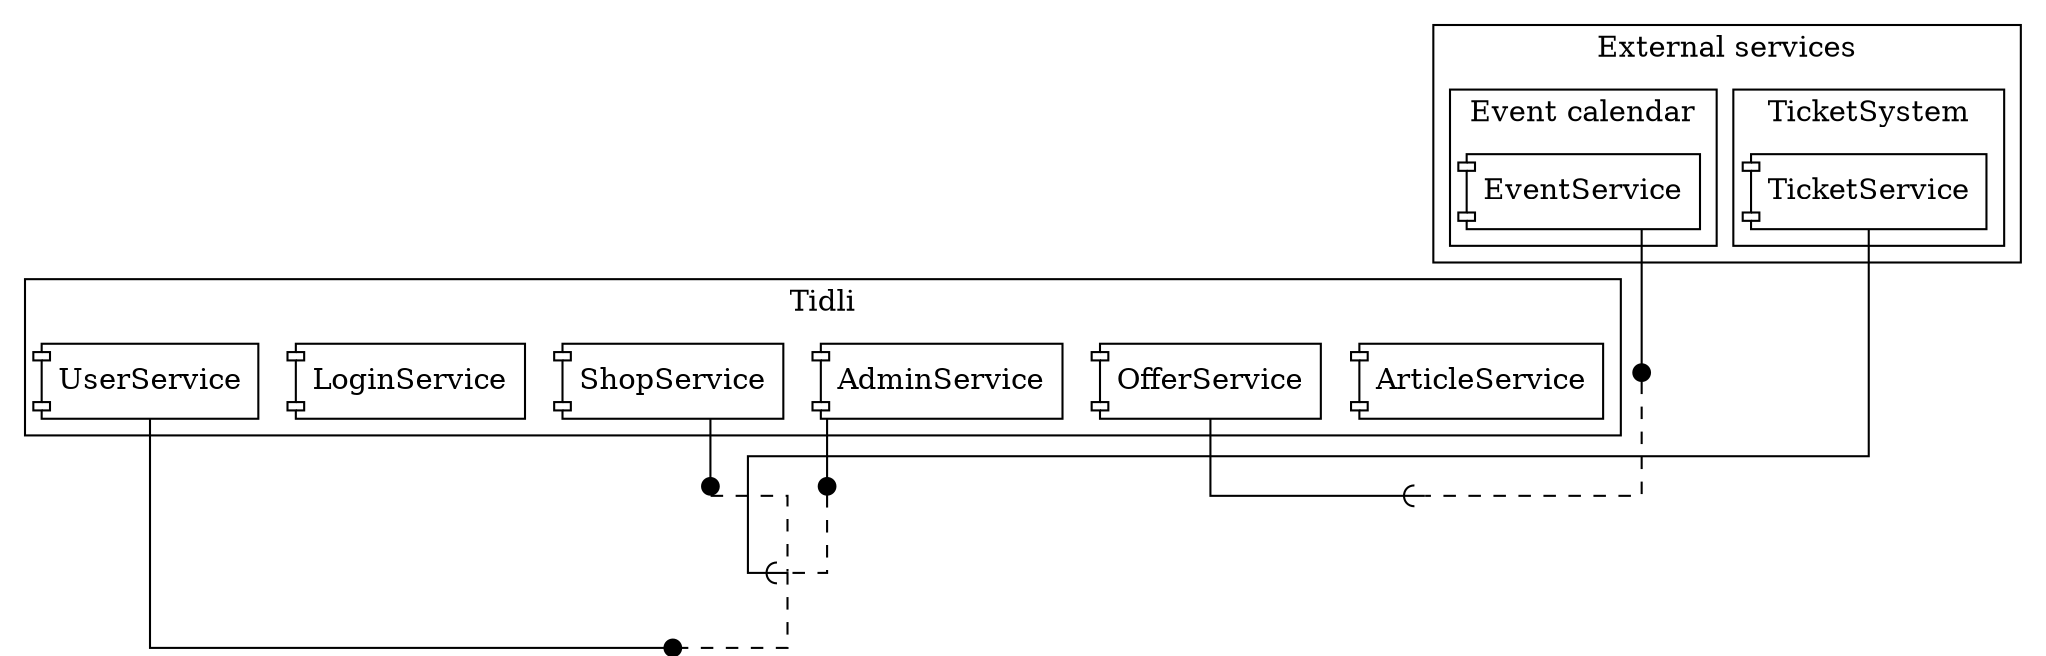 digraph G {
	graph [ splines=ortho ];
	node [ shape=component ];
	subgraph cluster_tidli {
		label="Tidli";
		ArticleService;
		OfferService;
		UserService;
		ShopService;
		LoginService;
		AdminService;
	}

	{
		node [ shape=point width=0 style=invis ];
		empty_0;
		empty_1;
		empty_2;
		empty_3;
		empty_4;
		empty_5;
	}

	subgraph cluster_extern {
		label="External services";

		subgraph cluster_ticket {
			label="TicketSystem";
			TicketService;
		}

		subgraph cluster_event {
			label="Event calendar";
			EventService;
		}
	}

	{
		edge [ dir=none style=dashed];
		empty_0 -> empty_1;
		empty_4 -> empty_0;
		empty_5 -> empty_0;
		empty_2 -> empty_3;
	}

	{
		edge [ arrowhead=icurve ];
		TicketService -> empty_0;
		OfferService -> empty_3;
	}

	{
		edge [ arrowhead=dot ];
		UserService -> empty_1;
		ShopService -> empty_4;
		AdminService -> empty_5;
		EventService -> empty_2;
	}
}

